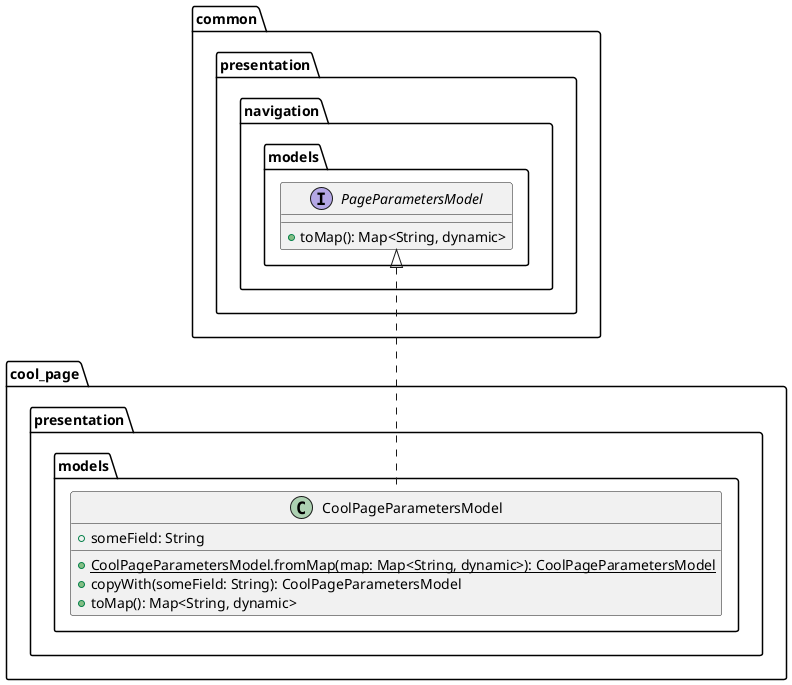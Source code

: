 @startuml page_parameters_model_class_diagram

package common.presentation.navigation.models {
    interface PageParametersModel {
        + toMap(): Map<String, dynamic>
    }
}

package cool_page.presentation.models {
    class CoolPageParametersModel {
        + someField: String

        + {static} CoolPageParametersModel.fromMap(map: Map<String, dynamic>): CoolPageParametersModel
        + copyWith(someField: String): CoolPageParametersModel
        + toMap(): Map<String, dynamic>
    }
}

CoolPageParametersModel .up.|> PageParametersModel

@enduml
